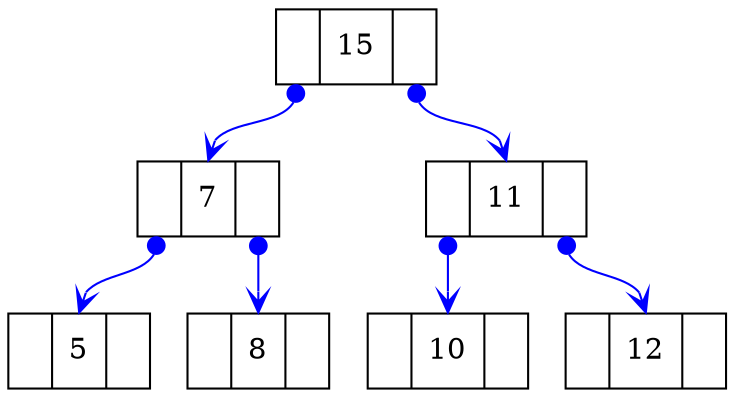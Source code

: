 
digraph BST {
    node [shape=record ];
    //rankdir=lr
    A [label="<left>| <data> 15| <right>"];
    B [label="<left>| <data> 7|<right>"];
    C [label="<left>| <data> 11|<right>"];
    D [label="<left>| <data> 5|<right>"];
    E [label="<left>| <data> 8|<right>"];
    F [label="<left>| <data> 10|<right>"];
    G [label="<left>| <data> 12|<right>"];
    
    A :left->B:data[arrowhead =vee,arrowtail =dot,color =blue,dir =both,tailclip =false];
    A :right->C:data[arrowhead =vee,arrowtail =dot,color =blue,dir =both,tailclip =false];
    B :left-> D:data[arrowhead =vee,arrowtail =dot,color =blue,dir =both,tailclip =false];
    B :right->E:data[arrowhead =vee,arrowtail =dot,color =blue,dir =both,tailclip =false];
    C :left->F :data[arrowhead =vee,arrowtail =dot,color =blue,dir =both,tailclip =false];
    C :right->G:data[arrowhead =vee,arrowtail =dot,color =blue,dir =both,tailclip =false];


 }



